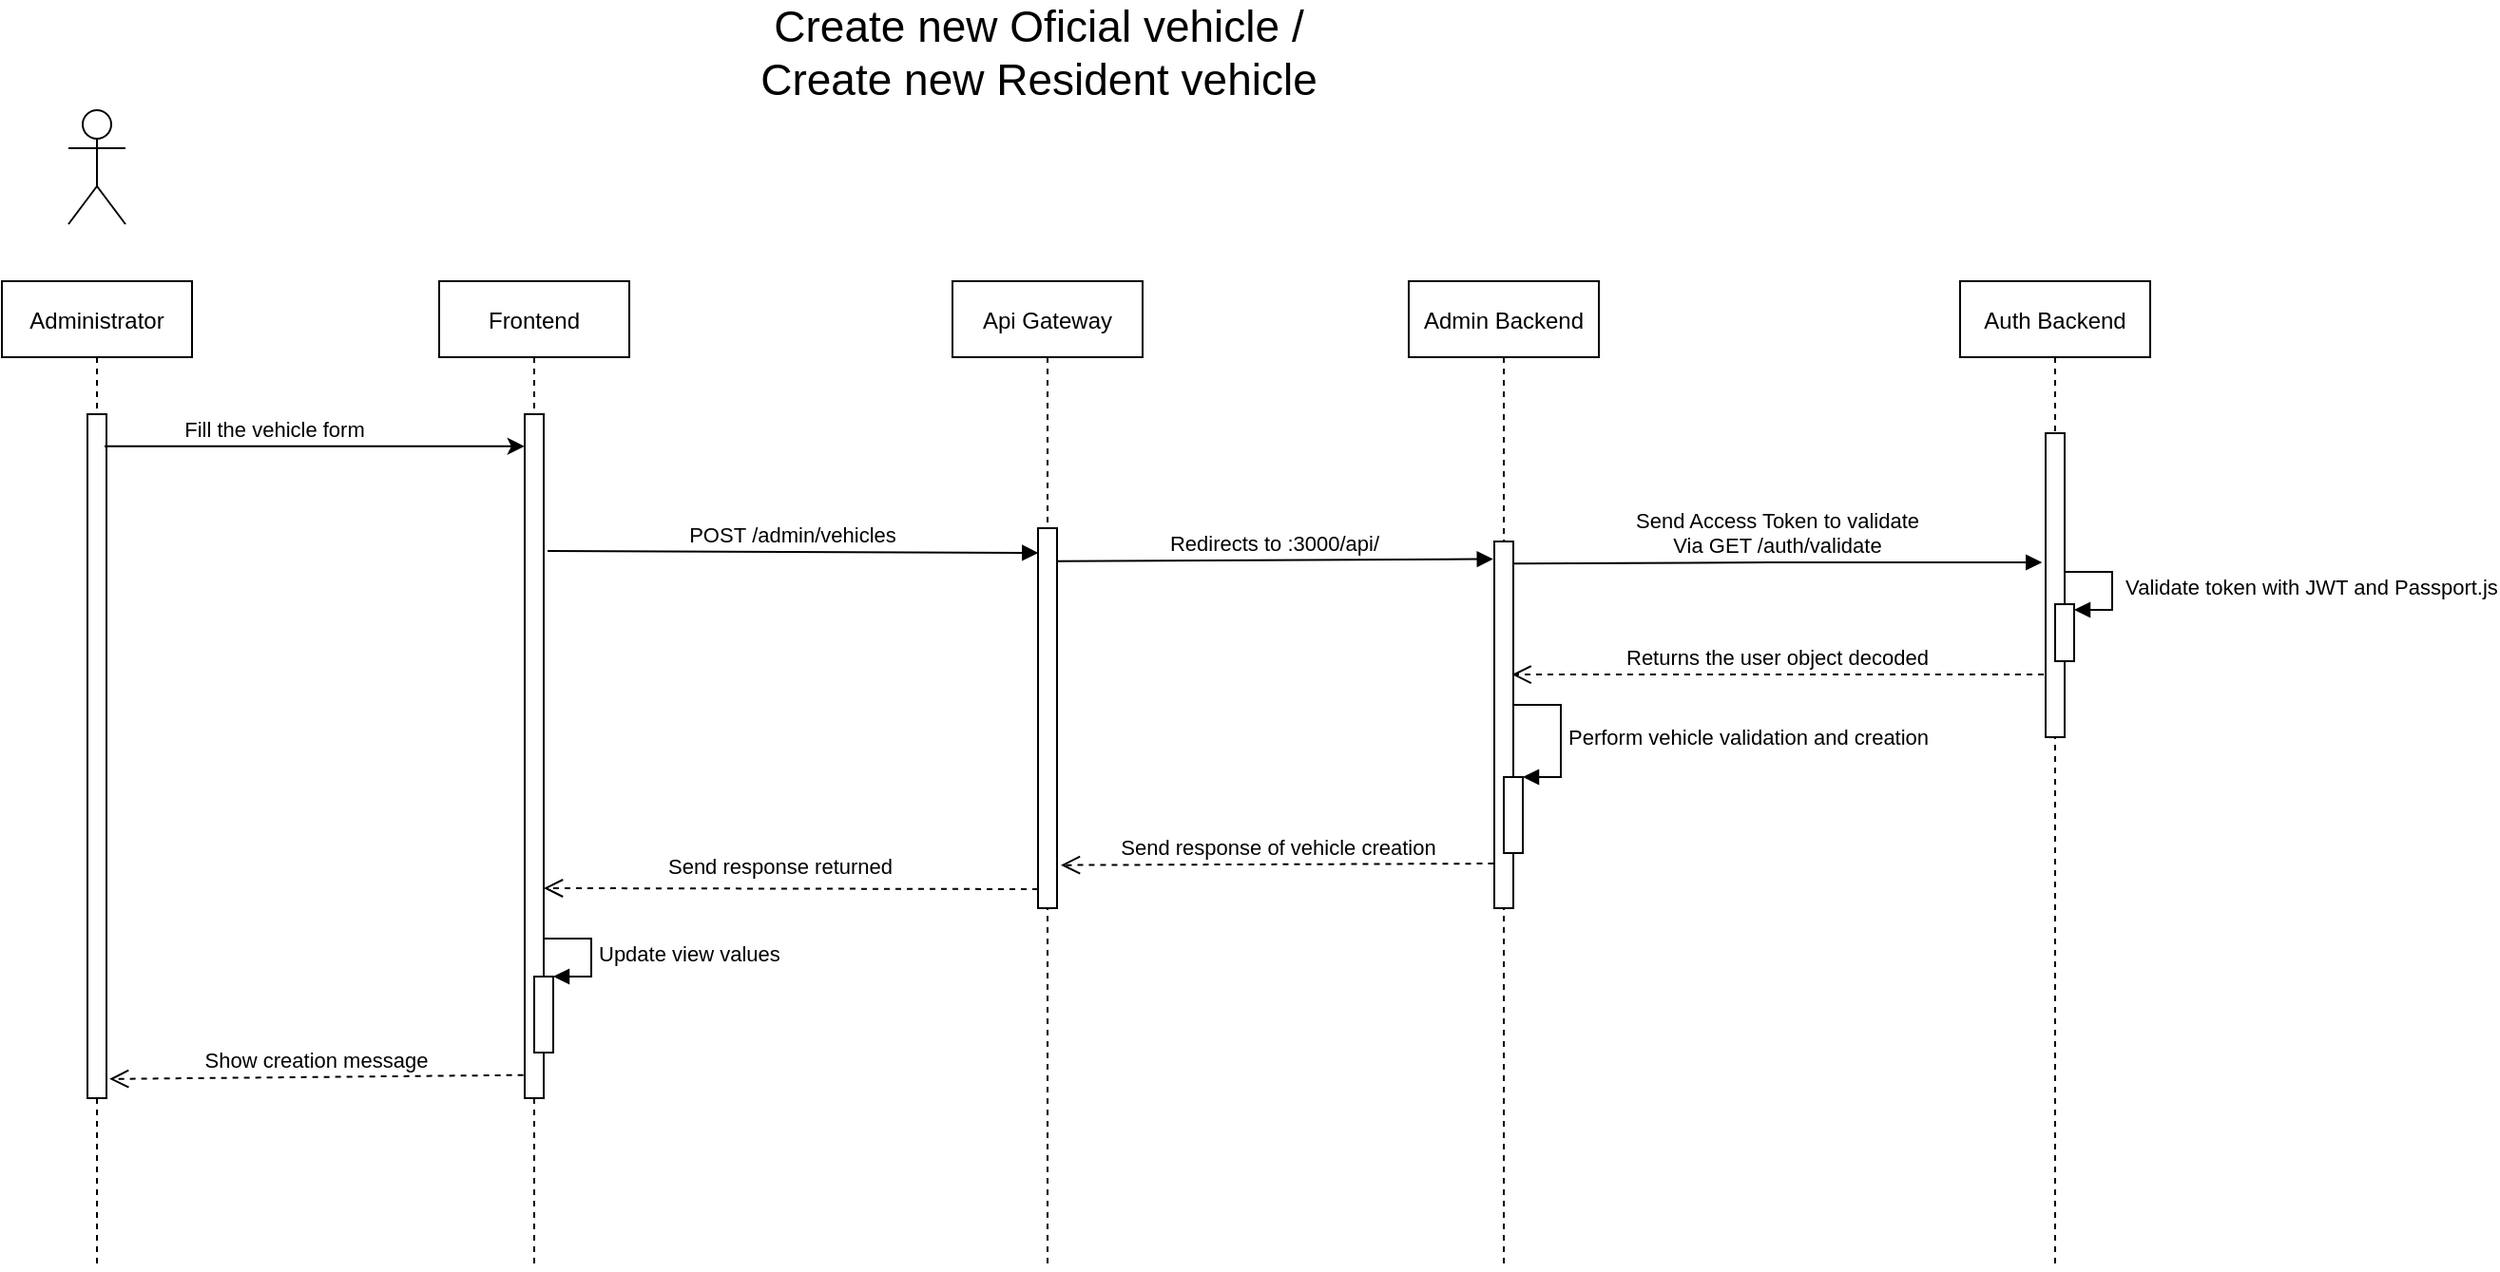 <mxfile version="13.7.5" type="github">
  <diagram id="kgpKYQtTHZ0yAKxKKP6v" name="Page-1">
    <mxGraphModel dx="2200" dy="1835" grid="1" gridSize="10" guides="1" tooltips="1" connect="1" arrows="1" fold="1" page="1" pageScale="1" pageWidth="850" pageHeight="1100" math="0" shadow="0">
      <root>
        <mxCell id="0" />
        <mxCell id="1" parent="0" />
        <mxCell id="3nuBFxr9cyL0pnOWT2aG-1" value="Frontend" style="shape=umlLifeline;perimeter=lifelinePerimeter;container=1;collapsible=0;recursiveResize=0;rounded=0;shadow=0;strokeWidth=1;" parent="1" vertex="1">
          <mxGeometry x="90" y="80" width="100" height="520" as="geometry" />
        </mxCell>
        <mxCell id="3nuBFxr9cyL0pnOWT2aG-2" value="" style="points=[];perimeter=orthogonalPerimeter;rounded=0;shadow=0;strokeWidth=1;" parent="3nuBFxr9cyL0pnOWT2aG-1" vertex="1">
          <mxGeometry x="45" y="70" width="10" height="360" as="geometry" />
        </mxCell>
        <mxCell id="POqjsd0KO_m7m_7o1POc-37" value="" style="html=1;points=[];perimeter=orthogonalPerimeter;" vertex="1" parent="3nuBFxr9cyL0pnOWT2aG-1">
          <mxGeometry x="50" y="366" width="10" height="40" as="geometry" />
        </mxCell>
        <mxCell id="POqjsd0KO_m7m_7o1POc-38" value="Update view values" style="edgeStyle=orthogonalEdgeStyle;html=1;align=left;spacingLeft=2;endArrow=block;rounded=0;entryX=1;entryY=0;" edge="1" target="POqjsd0KO_m7m_7o1POc-37" parent="3nuBFxr9cyL0pnOWT2aG-1">
          <mxGeometry relative="1" as="geometry">
            <mxPoint x="55" y="346" as="sourcePoint" />
            <Array as="points">
              <mxPoint x="80" y="346" />
            </Array>
          </mxGeometry>
        </mxCell>
        <mxCell id="3nuBFxr9cyL0pnOWT2aG-5" value="Api Gateway" style="shape=umlLifeline;perimeter=lifelinePerimeter;container=1;collapsible=0;recursiveResize=0;rounded=0;shadow=0;strokeWidth=1;" parent="1" vertex="1">
          <mxGeometry x="360" y="80" width="100" height="520" as="geometry" />
        </mxCell>
        <mxCell id="3nuBFxr9cyL0pnOWT2aG-6" value="" style="points=[];perimeter=orthogonalPerimeter;rounded=0;shadow=0;strokeWidth=1;" parent="3nuBFxr9cyL0pnOWT2aG-5" vertex="1">
          <mxGeometry x="45" y="130" width="10" height="200" as="geometry" />
        </mxCell>
        <mxCell id="3nuBFxr9cyL0pnOWT2aG-7" value="" style="verticalAlign=bottom;endArrow=open;dashed=1;endSize=8;exitX=0;exitY=0.95;shadow=0;strokeWidth=1;entryX=1;entryY=0.693;entryDx=0;entryDy=0;entryPerimeter=0;" parent="1" source="3nuBFxr9cyL0pnOWT2aG-6" target="3nuBFxr9cyL0pnOWT2aG-2" edge="1">
          <mxGeometry relative="1" as="geometry">
            <mxPoint x="150" y="400" as="targetPoint" />
          </mxGeometry>
        </mxCell>
        <mxCell id="POqjsd0KO_m7m_7o1POc-36" value="Send response returned" style="edgeLabel;html=1;align=center;verticalAlign=middle;resizable=0;points=[];" vertex="1" connectable="0" parent="3nuBFxr9cyL0pnOWT2aG-7">
          <mxGeometry x="0.046" y="-2" relative="1" as="geometry">
            <mxPoint y="-9.5" as="offset" />
          </mxGeometry>
        </mxCell>
        <mxCell id="3nuBFxr9cyL0pnOWT2aG-8" value="POST /admin/vehicles" style="verticalAlign=bottom;endArrow=block;entryX=0.014;entryY=0.065;shadow=0;strokeWidth=1;entryDx=0;entryDy=0;entryPerimeter=0;" parent="1" target="3nuBFxr9cyL0pnOWT2aG-6" edge="1">
          <mxGeometry relative="1" as="geometry">
            <mxPoint x="147" y="222" as="sourcePoint" />
          </mxGeometry>
        </mxCell>
        <mxCell id="POqjsd0KO_m7m_7o1POc-1" value="Admin Backend" style="shape=umlLifeline;perimeter=lifelinePerimeter;container=1;collapsible=0;recursiveResize=0;rounded=0;shadow=0;strokeWidth=1;" vertex="1" parent="1">
          <mxGeometry x="600" y="80" width="100" height="520" as="geometry" />
        </mxCell>
        <mxCell id="POqjsd0KO_m7m_7o1POc-2" value="" style="points=[];perimeter=orthogonalPerimeter;rounded=0;shadow=0;strokeWidth=1;" vertex="1" parent="POqjsd0KO_m7m_7o1POc-1">
          <mxGeometry x="45" y="137" width="10" height="193" as="geometry" />
        </mxCell>
        <mxCell id="POqjsd0KO_m7m_7o1POc-30" value="" style="html=1;points=[];perimeter=orthogonalPerimeter;" vertex="1" parent="POqjsd0KO_m7m_7o1POc-1">
          <mxGeometry x="50" y="261" width="10" height="40" as="geometry" />
        </mxCell>
        <mxCell id="POqjsd0KO_m7m_7o1POc-31" value="Perform vehicle validation and creation" style="edgeStyle=orthogonalEdgeStyle;html=1;align=left;spacingLeft=2;endArrow=block;rounded=0;entryX=1;entryY=0;" edge="1" parent="POqjsd0KO_m7m_7o1POc-1">
          <mxGeometry relative="1" as="geometry">
            <mxPoint x="55" y="223" as="sourcePoint" />
            <Array as="points">
              <mxPoint x="80" y="223" />
            </Array>
            <mxPoint x="60" y="261" as="targetPoint" />
          </mxGeometry>
        </mxCell>
        <mxCell id="POqjsd0KO_m7m_7o1POc-3" value="Auth Backend" style="shape=umlLifeline;perimeter=lifelinePerimeter;container=1;collapsible=0;recursiveResize=0;rounded=0;shadow=0;strokeWidth=1;" vertex="1" parent="1">
          <mxGeometry x="890" y="80" width="100" height="520" as="geometry" />
        </mxCell>
        <mxCell id="POqjsd0KO_m7m_7o1POc-4" value="" style="points=[];perimeter=orthogonalPerimeter;rounded=0;shadow=0;strokeWidth=1;" vertex="1" parent="POqjsd0KO_m7m_7o1POc-3">
          <mxGeometry x="45" y="80" width="10" height="160" as="geometry" />
        </mxCell>
        <mxCell id="POqjsd0KO_m7m_7o1POc-40" value="" style="html=1;points=[];perimeter=orthogonalPerimeter;" vertex="1" parent="POqjsd0KO_m7m_7o1POc-3">
          <mxGeometry x="50" y="170" width="10" height="30" as="geometry" />
        </mxCell>
        <mxCell id="POqjsd0KO_m7m_7o1POc-41" value="&amp;nbsp;Validate token with JWT and Passport.js" style="edgeStyle=orthogonalEdgeStyle;html=1;align=left;spacingLeft=2;endArrow=block;rounded=0;entryX=1;entryY=0;" edge="1" parent="POqjsd0KO_m7m_7o1POc-3">
          <mxGeometry relative="1" as="geometry">
            <mxPoint x="55" y="153" as="sourcePoint" />
            <Array as="points">
              <mxPoint x="80" y="153" />
            </Array>
            <mxPoint x="60" y="173" as="targetPoint" />
          </mxGeometry>
        </mxCell>
        <mxCell id="POqjsd0KO_m7m_7o1POc-5" value="Administrator" style="shape=umlLifeline;perimeter=lifelinePerimeter;container=1;collapsible=0;recursiveResize=0;rounded=0;shadow=0;strokeWidth=1;" vertex="1" parent="1">
          <mxGeometry x="-140" y="80" width="100" height="520" as="geometry" />
        </mxCell>
        <mxCell id="POqjsd0KO_m7m_7o1POc-6" value="" style="points=[];perimeter=orthogonalPerimeter;rounded=0;shadow=0;strokeWidth=1;" vertex="1" parent="POqjsd0KO_m7m_7o1POc-5">
          <mxGeometry x="45" y="70" width="10" height="360" as="geometry" />
        </mxCell>
        <mxCell id="POqjsd0KO_m7m_7o1POc-9" value="" style="endArrow=classic;html=1;exitX=0.9;exitY=0.047;exitDx=0;exitDy=0;exitPerimeter=0;entryX=-0.014;entryY=0.047;entryDx=0;entryDy=0;entryPerimeter=0;" edge="1" parent="1" source="POqjsd0KO_m7m_7o1POc-6" target="3nuBFxr9cyL0pnOWT2aG-2">
          <mxGeometry width="50" height="50" relative="1" as="geometry">
            <mxPoint x="70" y="180" as="sourcePoint" />
            <mxPoint x="130" y="167" as="targetPoint" />
          </mxGeometry>
        </mxCell>
        <mxCell id="POqjsd0KO_m7m_7o1POc-10" value="Fill the vehicle form" style="edgeLabel;html=1;align=center;verticalAlign=middle;resizable=0;points=[];" vertex="1" connectable="0" parent="POqjsd0KO_m7m_7o1POc-9">
          <mxGeometry x="-0.016" y="-2" relative="1" as="geometry">
            <mxPoint x="-20" y="-10.96" as="offset" />
          </mxGeometry>
        </mxCell>
        <mxCell id="POqjsd0KO_m7m_7o1POc-11" value="" style="shape=umlActor;verticalLabelPosition=bottom;verticalAlign=top;html=1;" vertex="1" parent="1">
          <mxGeometry x="-105" y="-10" width="30" height="60" as="geometry" />
        </mxCell>
        <mxCell id="POqjsd0KO_m7m_7o1POc-14" value="Redirects to :3000/api/" style="verticalAlign=bottom;endArrow=block;shadow=0;strokeWidth=1;exitX=1;exitY=0.087;exitDx=0;exitDy=0;exitPerimeter=0;entryX=-0.062;entryY=0.048;entryDx=0;entryDy=0;entryPerimeter=0;" edge="1" parent="1" source="3nuBFxr9cyL0pnOWT2aG-6" target="POqjsd0KO_m7m_7o1POc-2">
          <mxGeometry relative="1" as="geometry">
            <mxPoint x="418" y="227.2" as="sourcePoint" />
            <mxPoint x="630" y="227" as="targetPoint" />
          </mxGeometry>
        </mxCell>
        <mxCell id="POqjsd0KO_m7m_7o1POc-15" value="Send Access Token to validate&#xa;Via GET /auth/validate" style="verticalAlign=bottom;endArrow=block;shadow=0;strokeWidth=1;exitX=1;exitY=0.081;exitDx=0;exitDy=0;exitPerimeter=0;entryX=-0.186;entryY=0.45;entryDx=0;entryDy=0;entryPerimeter=0;" edge="1" parent="1">
          <mxGeometry relative="1" as="geometry">
            <mxPoint x="655" y="228.633" as="sourcePoint" />
            <mxPoint x="933.14" y="228" as="targetPoint" />
            <Array as="points">
              <mxPoint x="800" y="228" />
            </Array>
          </mxGeometry>
        </mxCell>
        <mxCell id="POqjsd0KO_m7m_7o1POc-20" value="Returns the user object decoded" style="verticalAlign=bottom;endArrow=open;dashed=1;endSize=8;exitX=-0.1;exitY=0.494;shadow=0;strokeWidth=1;exitDx=0;exitDy=0;exitPerimeter=0;entryX=0.929;entryY=0.306;entryDx=0;entryDy=0;entryPerimeter=0;" edge="1" parent="1">
          <mxGeometry relative="1" as="geometry">
            <mxPoint x="654.29" y="287.058" as="targetPoint" />
            <mxPoint x="934" y="287.04" as="sourcePoint" />
          </mxGeometry>
        </mxCell>
        <mxCell id="POqjsd0KO_m7m_7o1POc-34" value="Send response of vehicle creation" style="html=1;verticalAlign=bottom;endArrow=open;dashed=1;endSize=8;entryX=1.2;entryY=0.813;entryDx=0;entryDy=0;entryPerimeter=0;exitX=-0.026;exitY=0.868;exitDx=0;exitDy=0;exitPerimeter=0;" edge="1" parent="1">
          <mxGeometry relative="1" as="geometry">
            <mxPoint x="644.74" y="386.524" as="sourcePoint" />
            <mxPoint x="417" y="387.34" as="targetPoint" />
            <Array as="points" />
          </mxGeometry>
        </mxCell>
        <mxCell id="POqjsd0KO_m7m_7o1POc-35" value="&lt;font style=&quot;font-size: 23px&quot;&gt;Create new Oficial vehicle /&lt;br&gt;Create new Resident vehicle&lt;/font&gt;" style="text;html=1;align=center;verticalAlign=middle;resizable=0;points=[];autosize=1;" vertex="1" parent="1">
          <mxGeometry x="250" y="-60" width="310" height="40" as="geometry" />
        </mxCell>
        <mxCell id="POqjsd0KO_m7m_7o1POc-39" value="Show creation message" style="html=1;verticalAlign=bottom;endArrow=open;dashed=1;endSize=8;exitX=-0.069;exitY=0.944;exitDx=0;exitDy=0;exitPerimeter=0;entryX=1.157;entryY=0.972;entryDx=0;entryDy=0;entryPerimeter=0;" edge="1" parent="1" target="POqjsd0KO_m7m_7o1POc-6">
          <mxGeometry relative="1" as="geometry">
            <mxPoint x="134.31" y="497.84" as="sourcePoint" />
            <mxPoint x="-80" y="498" as="targetPoint" />
          </mxGeometry>
        </mxCell>
      </root>
    </mxGraphModel>
  </diagram>
</mxfile>
